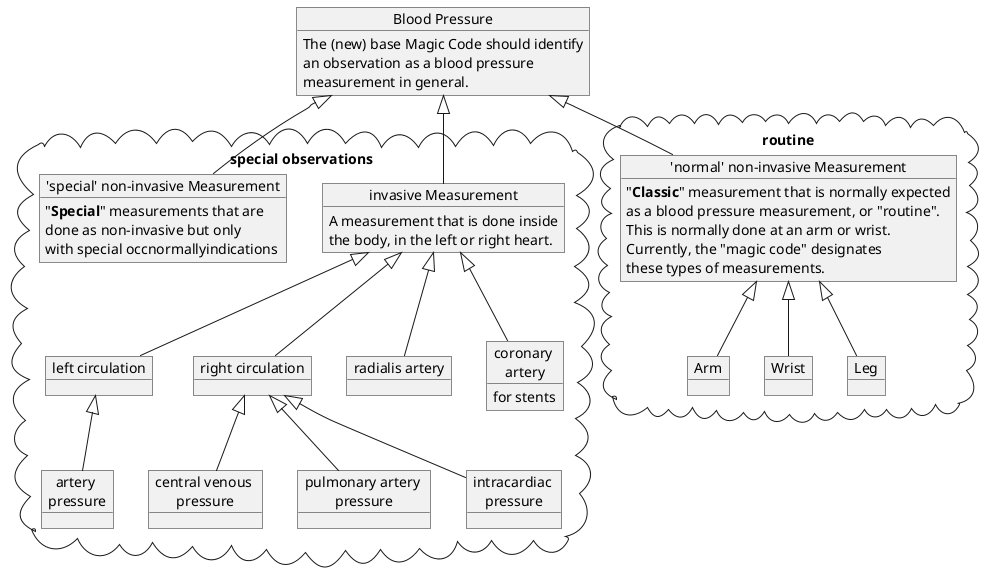 @startuml


object "Blood Pressure" as bp {
    The (new) base Magic Code should identify 
    an observation as a blood pressure 
    measurement in general.
}

cloud "special observations" {

object "invasive Measurement" as intern {
    A measurement that is done inside
    the body, in the left or right heart.
}

object "'special' non-invasive Measurement" as intern2 {
    "**Special**" measurements that are
    done as non-invasive but only 
    with special occnormallyindications
}


object "left circulation" as left {
}

object "right circulation" as right {
}

object "radialis artery" as ra
object "central venous \npressure" as vene
object "pulmonary artery \npressure" as pulmo
object "intracardiac \npressure" as icp

object "artery \npressure" as artery

object "coronary \nartery" as ca {
    for stents
}
}

cloud "routine" {

object "'normal' non-invasive Measurement" as extern {
    "**Classic**" measurement that is normally expected
    as a blood pressure measurement, or "routine".
    This is normally done at an arm or wrist.
    Currently, the "magic code" designates 
    these types of measurements.
}

object "Arm" as arm
object "Wrist" as wrinkle
object "Leg" as leg
}

bp <|-- intern
bp <|-- intern2
bp <|-- extern

intern <|-- left
intern <|-- right
intern <|-- ca
intern <|-- ra

right <|-- vene
right <|-- pulmo
right <|-- icp

left <|-- artery

extern <|-- arm
extern <|-- wrinkle
extern <|-- leg

@enduml